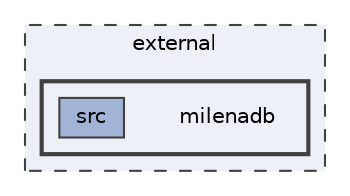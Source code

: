 digraph "external/milenadb"
{
 // LATEX_PDF_SIZE
  bgcolor="transparent";
  edge [fontname=Helvetica,fontsize=10,labelfontname=Helvetica,labelfontsize=10];
  node [fontname=Helvetica,fontsize=10,shape=box,height=0.2,width=0.4];
  compound=true
  subgraph clusterdir_397d9aeee4af8edecac90968d93b57df {
    graph [ bgcolor="#edf0f7", pencolor="grey25", label="external", fontname=Helvetica,fontsize=10 style="filled,dashed", URL="dir_397d9aeee4af8edecac90968d93b57df.html",tooltip=""]
  subgraph clusterdir_88ffdb36b03d7b4690390b973a7b42b1 {
    graph [ bgcolor="#edf0f7", pencolor="grey25", label="", fontname=Helvetica,fontsize=10 style="filled,bold", URL="dir_88ffdb36b03d7b4690390b973a7b42b1.html",tooltip=""]
    dir_88ffdb36b03d7b4690390b973a7b42b1 [shape=plaintext, label="milenadb"];
  dir_6335e14a47ca4dbc54d47bec9426a441 [label="src", fillcolor="#a2b4d6", color="grey25", style="filled", URL="dir_6335e14a47ca4dbc54d47bec9426a441.html",tooltip=""];
  }
  }
}
